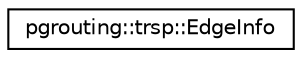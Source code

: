 digraph "Graphical Class Hierarchy"
{
  edge [fontname="Helvetica",fontsize="10",labelfontname="Helvetica",labelfontsize="10"];
  node [fontname="Helvetica",fontsize="10",shape=record];
  rankdir="LR";
  Node0 [label="pgrouting::trsp::EdgeInfo",height=0.2,width=0.4,color="black", fillcolor="white", style="filled",URL="$classpgrouting_1_1trsp_1_1EdgeInfo.html"];
}
